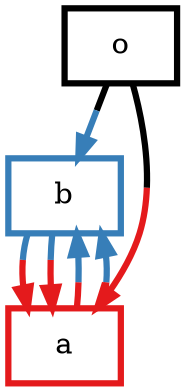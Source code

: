 digraph barS {
	{
		rank=same
	2 [shape=box,penwidth=3,colorscheme=set19,color=1289903504,label="o"]
	}
	{
		rank=same
	}
	1 [shape=box,penwidth=3,colorscheme=set19,color=2,label="b"]
	0 [shape=box,penwidth=3,colorscheme=set19,color=1,label="a"]
	2 -> 0 [penwidth=3,colorscheme=set19,color="1289903504;0.5:1"]
	2 -> 1 [penwidth=3,colorscheme=set19,color="1289903504;0.5:2"]
	1 -> 0 [penwidth=3,colorscheme=set19,color="2;0.5:1"]
	1 -> 0 [penwidth=3,colorscheme=set19,color="2;0.5:1"]
	0 -> 1 [penwidth=3,colorscheme=set19,color="1;0.5:2"]
	0 -> 1 [penwidth=3,colorscheme=set19,color="1;0.5:2"]
}
